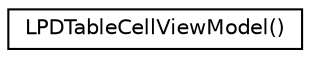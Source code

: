 digraph "Graphical Class Hierarchy"
{
  edge [fontname="Helvetica",fontsize="10",labelfontname="Helvetica",labelfontsize="10"];
  node [fontname="Helvetica",fontsize="10",shape=record];
  rankdir="LR";
  Node0 [label="LPDTableCellViewModel()",height=0.2,width=0.4,color="black", fillcolor="white", style="filled",URL="$category_l_p_d_table_cell_view_model_07_08.html"];
}
